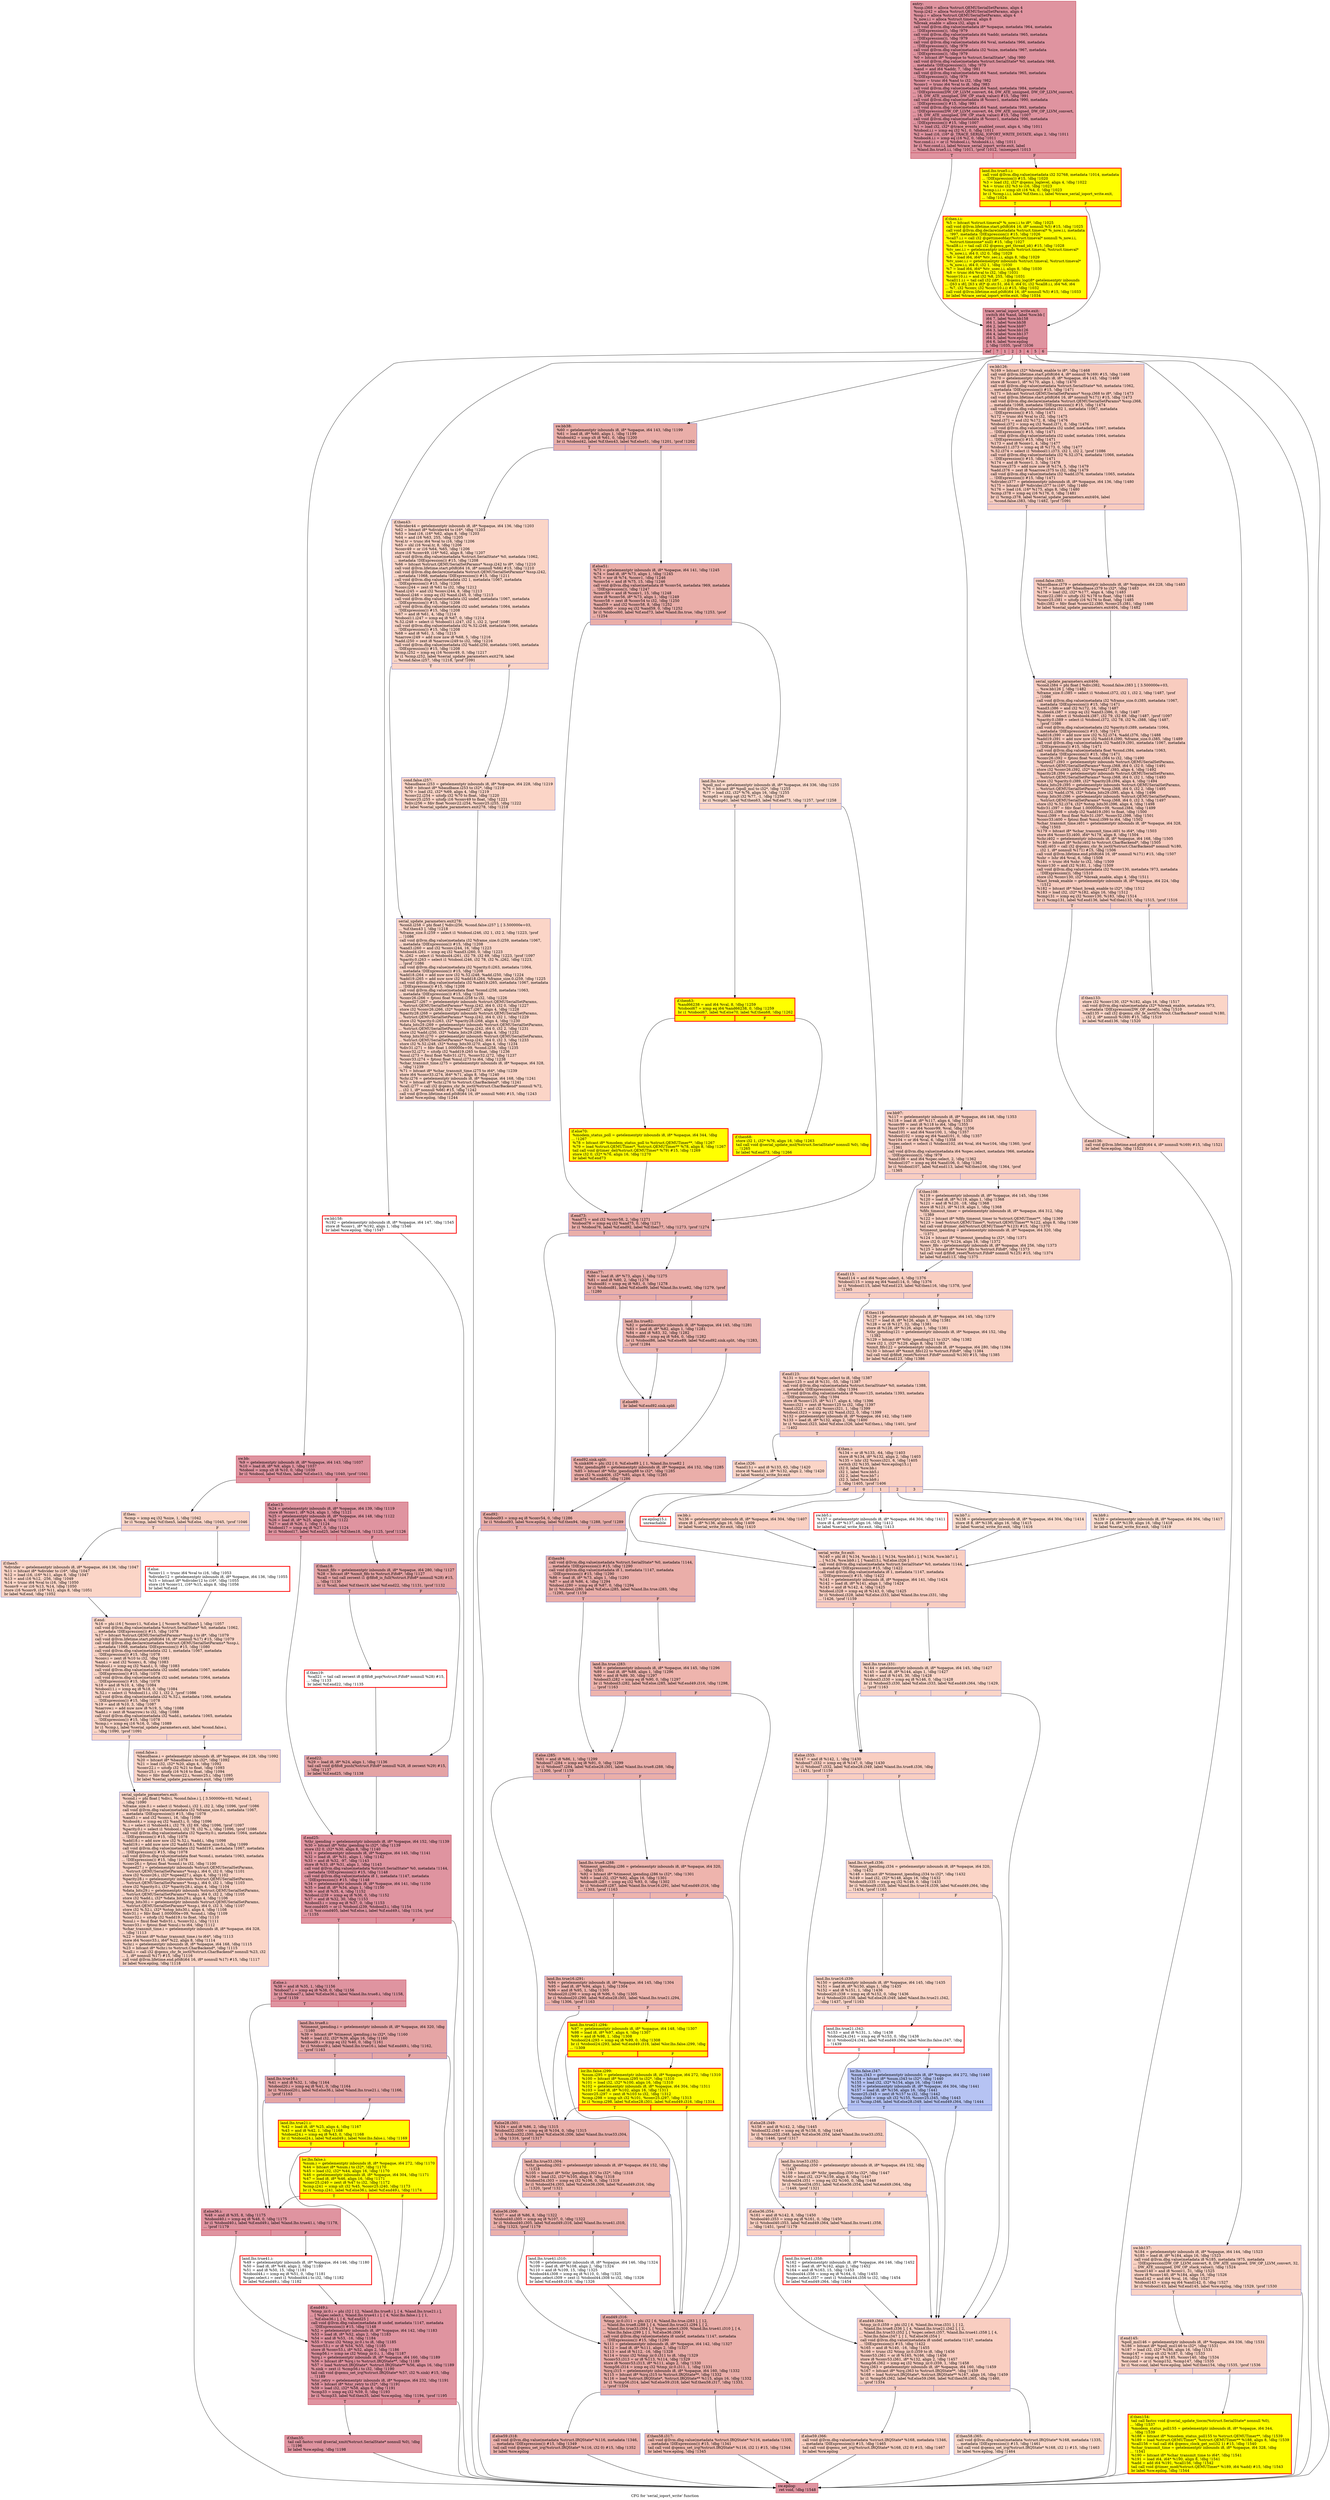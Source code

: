digraph "CFG for 'serial_ioport_write' function" {
	label="CFG for 'serial_ioport_write' function";

	Node0x5588d40dab30 [shape=record,color="#b70d28ff", style=filled, fillcolor="#b70d2870",label="{entry:\l  %ssp.i368 = alloca %struct.QEMUSerialSetParams, align 4\l  %ssp.i242 = alloca %struct.QEMUSerialSetParams, align 4\l  %ssp.i = alloca %struct.QEMUSerialSetParams, align 4\l  %_now.i.i = alloca %struct.timeval, align 8\l  %break_enable = alloca i32, align 4\l  call void @llvm.dbg.value(metadata i8* %opaque, metadata !964, metadata\l... !DIExpression()), !dbg !979\l  call void @llvm.dbg.value(metadata i64 %addr, metadata !965, metadata\l... !DIExpression()), !dbg !979\l  call void @llvm.dbg.value(metadata i64 %val, metadata !966, metadata\l... !DIExpression()), !dbg !979\l  call void @llvm.dbg.value(metadata i32 %size, metadata !967, metadata\l... !DIExpression()), !dbg !979\l  %0 = bitcast i8* %opaque to %struct.SerialState*, !dbg !980\l  call void @llvm.dbg.value(metadata %struct.SerialState* %0, metadata !968,\l... metadata !DIExpression()), !dbg !979\l  %and = and i64 %addr, 7, !dbg !981\l  call void @llvm.dbg.value(metadata i64 %and, metadata !965, metadata\l... !DIExpression()), !dbg !979\l  %conv = trunc i64 %and to i32, !dbg !982\l  %conv1 = trunc i64 %val to i8, !dbg !983\l  call void @llvm.dbg.value(metadata i64 %and, metadata !984, metadata\l... !DIExpression(DW_OP_LLVM_convert, 64, DW_ATE_unsigned, DW_OP_LLVM_convert,\l... 16, DW_ATE_unsigned, DW_OP_stack_value)) #15, !dbg !991\l  call void @llvm.dbg.value(metadata i8 %conv1, metadata !990, metadata\l... !DIExpression()) #15, !dbg !991\l  call void @llvm.dbg.value(metadata i64 %and, metadata !993, metadata\l... !DIExpression(DW_OP_LLVM_convert, 64, DW_ATE_unsigned, DW_OP_LLVM_convert,\l... 16, DW_ATE_unsigned, DW_OP_stack_value)) #15, !dbg !1007\l  call void @llvm.dbg.value(metadata i8 %conv1, metadata !996, metadata\l... !DIExpression()) #15, !dbg !1007\l  %1 = load i32, i32* @trace_events_enabled_count, align 4, !dbg !1011\l  %tobool.i.i = icmp eq i32 %1, 0, !dbg !1011\l  %2 = load i16, i16* @_TRACE_SERIAL_IOPORT_WRITE_DSTATE, align 2, !dbg !1011\l  %tobool4.i.i = icmp eq i16 %2, 0, !dbg !1011\l  %or.cond.i.i = or i1 %tobool.i.i, %tobool4.i.i, !dbg !1011\l  br i1 %or.cond.i.i, label %trace_serial_ioport_write.exit, label\l... %land.lhs.true5.i.i, !dbg !1011, !prof !1012, !misexpect !1013\l|{<s0>T|<s1>F}}"];
	Node0x5588d40dab30:s0 -> Node0x5588d411d8c0;
	Node0x5588d40dab30:s1 -> Node0x5588d4101410;
	Node0x5588d4101410 [shape=record,penwidth=3.0, style="filled", color="red", fillcolor="yellow",label="{land.lhs.true5.i.i:                               \l  call void @llvm.dbg.value(metadata i32 32768, metadata !1014, metadata\l... !DIExpression()) #15, !dbg !1020\l  %3 = load i32, i32* @qemu_loglevel, align 4, !dbg !1022\l  %4 = trunc i32 %3 to i16, !dbg !1023\l  %cmp.i.i.i = icmp slt i16 %4, 0, !dbg !1023\l  br i1 %cmp.i.i.i, label %if.then.i.i, label %trace_serial_ioport_write.exit,\l... !dbg !1024\l|{<s0>T|<s1>F}}"];
	Node0x5588d4101410:s0 -> Node0x5588d40e4ec0;
	Node0x5588d4101410:s1 -> Node0x5588d411d8c0;
	Node0x5588d40e4ec0 [shape=record,penwidth=3.0, style="filled", color="red", fillcolor="yellow",label="{if.then.i.i:                                      \l  %5 = bitcast %struct.timeval* %_now.i.i to i8*, !dbg !1025\l  call void @llvm.lifetime.start.p0i8(i64 16, i8* nonnull %5) #15, !dbg !1025\l  call void @llvm.dbg.declare(metadata %struct.timeval* %_now.i.i, metadata\l... !997, metadata !DIExpression()) #15, !dbg !1026\l  %call7.i.i = call i32 @gettimeofday(%struct.timeval* nonnull %_now.i.i,\l... %struct.timezone* null) #15, !dbg !1027\l  %call8.i.i = tail call i32 @qemu_get_thread_id() #15, !dbg !1028\l  %tv_sec.i.i = getelementptr inbounds %struct.timeval, %struct.timeval*\l... %_now.i.i, i64 0, i32 0, !dbg !1029\l  %6 = load i64, i64* %tv_sec.i.i, align 8, !dbg !1029\l  %tv_usec.i.i = getelementptr inbounds %struct.timeval, %struct.timeval*\l... %_now.i.i, i64 0, i32 1, !dbg !1030\l  %7 = load i64, i64* %tv_usec.i.i, align 8, !dbg !1030\l  %8 = trunc i64 %val to i32, !dbg !1031\l  %conv10.i.i = and i32 %8, 255, !dbg !1031\l  %call11.i.i = tail call i32 (i8*, ...) @qemu_log(i8* getelementptr inbounds\l... ([63 x i8], [63 x i8]* @.str.51, i64 0, i64 0), i32 %call8.i.i, i64 %6, i64\l... %7, i32 %conv, i32 %conv10.i.i) #15, !dbg !1032\l  call void @llvm.lifetime.end.p0i8(i64 16, i8* nonnull %5) #15, !dbg !1033\l  br label %trace_serial_ioport_write.exit, !dbg !1034\l}"];
	Node0x5588d40e4ec0 -> Node0x5588d411d8c0;
	Node0x5588d411d8c0 [shape=record,color="#b70d28ff", style=filled, fillcolor="#b70d2870",label="{trace_serial_ioport_write.exit:                   \l  switch i64 %and, label %sw.bb [\l    i64 7, label %sw.bb158\l    i64 1, label %sw.bb38\l    i64 2, label %sw.bb97\l    i64 3, label %sw.bb126\l    i64 4, label %sw.bb137\l    i64 5, label %sw.epilog\l    i64 6, label %sw.epilog\l  ], !dbg !1035, !prof !1036\l|{<s0>def|<s1>7|<s2>1|<s3>2|<s4>3|<s5>4|<s6>5|<s7>6}}"];
	Node0x5588d411d8c0:s0 -> Node0x5588d40e5bf0;
	Node0x5588d411d8c0:s1 -> Node0x5588d40ff810;
	Node0x5588d411d8c0:s2 -> Node0x5588d40eeef0;
	Node0x5588d411d8c0:s3 -> Node0x5588d40f5cf0;
	Node0x5588d411d8c0:s4 -> Node0x5588d40f96c0;
	Node0x5588d411d8c0:s5 -> Node0x5588d40fb680;
	Node0x5588d411d8c0:s6 -> Node0x5588d3eef400;
	Node0x5588d411d8c0:s7 -> Node0x5588d3eef400;
	Node0x5588d40e5bf0 [shape=record,color="#b70d28ff", style=filled, fillcolor="#b70d2870",label="{sw.bb:                                            \l  %9 = getelementptr inbounds i8, i8* %opaque, i64 143, !dbg !1037\l  %10 = load i8, i8* %9, align 1, !dbg !1037\l  %tobool = icmp slt i8 %10, 0, !dbg !1039\l  br i1 %tobool, label %if.then, label %if.else13, !dbg !1040, !prof !1041\l|{<s0>T|<s1>F}}"];
	Node0x5588d40e5bf0:s0 -> Node0x5588d40e5ce0;
	Node0x5588d40e5bf0:s1 -> Node0x5588d40e5da0;
	Node0x5588d40e5ce0 [shape=record,color="#3d50c3ff", style=filled, fillcolor="#f5a08170",label="{if.then:                                          \l  %cmp = icmp eq i32 %size, 1, !dbg !1042\l  br i1 %cmp, label %if.then5, label %if.else, !dbg !1045, !prof !1046\l|{<s0>T|<s1>F}}"];
	Node0x5588d40e5ce0:s0 -> Node0x5588d40e6260;
	Node0x5588d40e5ce0:s1 -> Node0x5588d40e6340;
	Node0x5588d40e6260 [shape=record,color="#3d50c3ff", style=filled, fillcolor="#f5a08170",label="{if.then5:                                         \l  %divider = getelementptr inbounds i8, i8* %opaque, i64 136, !dbg !1047\l  %11 = bitcast i8* %divider to i16*, !dbg !1047\l  %12 = load i16, i16* %11, align 8, !dbg !1047\l  %13 = and i16 %12, -256, !dbg !1049\l  %14 = trunc i64 %val to i16, !dbg !1050\l  %conv9 = or i16 %13, %14, !dbg !1050\l  store i16 %conv9, i16* %11, align 8, !dbg !1051\l  br label %if.end, !dbg !1052\l}"];
	Node0x5588d40e6260 -> Node0x5588d40e62d0;
	Node0x5588d40e6340 [shape=record,penwidth=3.0, color="red",label="{if.else:                                          \l  %conv11 = trunc i64 %val to i16, !dbg !1053\l  %divider12 = getelementptr inbounds i8, i8* %opaque, i64 136, !dbg !1055\l  %15 = bitcast i8* %divider12 to i16*, !dbg !1055\l  store i16 %conv11, i16* %15, align 8, !dbg !1056\l  br label %if.end\l}"];
	Node0x5588d40e6340 -> Node0x5588d40e62d0;
	Node0x5588d40e62d0 [shape=record,color="#3d50c3ff", style=filled, fillcolor="#f5a08170",label="{if.end:                                           \l  %16 = phi i16 [ %conv11, %if.else ], [ %conv9, %if.then5 ], !dbg !1057\l  call void @llvm.dbg.value(metadata %struct.SerialState* %0, metadata !1062,\l... metadata !DIExpression()) #15, !dbg !1078\l  %17 = bitcast %struct.QEMUSerialSetParams* %ssp.i to i8*, !dbg !1079\l  call void @llvm.lifetime.start.p0i8(i64 16, i8* nonnull %17) #15, !dbg !1079\l  call void @llvm.dbg.declare(metadata %struct.QEMUSerialSetParams* %ssp.i,\l... metadata !1068, metadata !DIExpression()) #15, !dbg !1080\l  call void @llvm.dbg.value(metadata i32 1, metadata !1067, metadata\l... !DIExpression()) #15, !dbg !1078\l  %conv.i = zext i8 %10 to i32, !dbg !1081\l  %and.i = and i32 %conv.i, 8, !dbg !1083\l  %tobool.i = icmp eq i32 %and.i, 0, !dbg !1083\l  call void @llvm.dbg.value(metadata i32 undef, metadata !1067, metadata\l... !DIExpression()) #15, !dbg !1078\l  call void @llvm.dbg.value(metadata i32 undef, metadata !1064, metadata\l... !DIExpression()) #15, !dbg !1078\l  %18 = and i8 %10, 4, !dbg !1084\l  %tobool11.i = icmp eq i8 %18, 0, !dbg !1084\l  %.52.i = select i1 %tobool11.i, i32 1, i32 2, !prof !1086\l  call void @llvm.dbg.value(metadata i32 %.52.i, metadata !1066, metadata\l... !DIExpression()) #15, !dbg !1078\l  %19 = and i8 %10, 3, !dbg !1087\l  %narrow.i = add nuw nsw i8 %19, 5, !dbg !1088\l  %add.i = zext i8 %narrow.i to i32, !dbg !1088\l  call void @llvm.dbg.value(metadata i32 %add.i, metadata !1065, metadata\l... !DIExpression()) #15, !dbg !1078\l  %cmp.i = icmp eq i16 %16, 0, !dbg !1089\l  br i1 %cmp.i, label %serial_update_parameters.exit, label %cond.false.i,\l... !dbg !1090, !prof !1091\l|{<s0>T|<s1>F}}"];
	Node0x5588d40e62d0:s0 -> Node0x5588d42a7590;
	Node0x5588d40e62d0:s1 -> Node0x5588d4106890;
	Node0x5588d4106890 [shape=record,color="#3d50c3ff", style=filled, fillcolor="#f5a08170",label="{cond.false.i:                                     \l  %baudbase.i = getelementptr inbounds i8, i8* %opaque, i64 228, !dbg !1092\l  %20 = bitcast i8* %baudbase.i to i32*, !dbg !1092\l  %21 = load i32, i32* %20, align 4, !dbg !1092\l  %conv22.i = uitofp i32 %21 to float, !dbg !1093\l  %conv25.i = uitofp i16 %16 to float, !dbg !1094\l  %div.i = fdiv float %conv22.i, %conv25.i, !dbg !1095\l  br label %serial_update_parameters.exit, !dbg !1090\l}"];
	Node0x5588d4106890 -> Node0x5588d42a7590;
	Node0x5588d42a7590 [shape=record,color="#3d50c3ff", style=filled, fillcolor="#f5a08170",label="{serial_update_parameters.exit:                    \l  %cond.i = phi float [ %div.i, %cond.false.i ], [ 3.500000e+03, %if.end ],\l... !dbg !1090\l  %frame_size.0.i = select i1 %tobool.i, i32 1, i32 2, !dbg !1096, !prof !1086\l  call void @llvm.dbg.value(metadata i32 %frame_size.0.i, metadata !1067,\l... metadata !DIExpression()) #15, !dbg !1078\l  %and3.i = and i32 %conv.i, 16, !dbg !1096\l  %tobool4.i = icmp eq i32 %and3.i, 0, !dbg !1096\l  %..i = select i1 %tobool4.i, i32 79, i32 69, !dbg !1096, !prof !1097\l  %parity.0.i = select i1 %tobool.i, i32 78, i32 %..i, !dbg !1096, !prof !1086\l  call void @llvm.dbg.value(metadata i32 %parity.0.i, metadata !1064, metadata\l... !DIExpression()) #15, !dbg !1078\l  %add18.i = add nuw nsw i32 %.52.i, %add.i, !dbg !1098\l  %add19.i = add nuw nsw i32 %add18.i, %frame_size.0.i, !dbg !1099\l  call void @llvm.dbg.value(metadata i32 %add19.i, metadata !1067, metadata\l... !DIExpression()) #15, !dbg !1078\l  call void @llvm.dbg.value(metadata float %cond.i, metadata !1063, metadata\l... !DIExpression()) #15, !dbg !1078\l  %conv26.i = fptosi float %cond.i to i32, !dbg !1100\l  %speed27.i = getelementptr inbounds %struct.QEMUSerialSetParams,\l... %struct.QEMUSerialSetParams* %ssp.i, i64 0, i32 0, !dbg !1101\l  store i32 %conv26.i, i32* %speed27.i, align 4, !dbg !1102\l  %parity28.i = getelementptr inbounds %struct.QEMUSerialSetParams,\l... %struct.QEMUSerialSetParams* %ssp.i, i64 0, i32 1, !dbg !1103\l  store i32 %parity.0.i, i32* %parity28.i, align 4, !dbg !1104\l  %data_bits29.i = getelementptr inbounds %struct.QEMUSerialSetParams,\l... %struct.QEMUSerialSetParams* %ssp.i, i64 0, i32 2, !dbg !1105\l  store i32 %add.i, i32* %data_bits29.i, align 4, !dbg !1106\l  %stop_bits30.i = getelementptr inbounds %struct.QEMUSerialSetParams,\l... %struct.QEMUSerialSetParams* %ssp.i, i64 0, i32 3, !dbg !1107\l  store i32 %.52.i, i32* %stop_bits30.i, align 4, !dbg !1108\l  %div31.i = fdiv float 1.000000e+09, %cond.i, !dbg !1109\l  %conv32.i = sitofp i32 %add19.i to float, !dbg !1110\l  %mul.i = fmul float %div31.i, %conv32.i, !dbg !1111\l  %conv33.i = fptoui float %mul.i to i64, !dbg !1112\l  %char_transmit_time.i = getelementptr inbounds i8, i8* %opaque, i64 328,\l... !dbg !1113\l  %22 = bitcast i8* %char_transmit_time.i to i64*, !dbg !1113\l  store i64 %conv33.i, i64* %22, align 8, !dbg !1114\l  %chr.i = getelementptr inbounds i8, i8* %opaque, i64 168, !dbg !1115\l  %23 = bitcast i8* %chr.i to %struct.CharBackend*, !dbg !1115\l  %call.i = call i32 @qemu_chr_fe_ioctl(%struct.CharBackend* nonnull %23, i32\l... 1, i8* nonnull %17) #15, !dbg !1116\l  call void @llvm.lifetime.end.p0i8(i64 16, i8* nonnull %17) #15, !dbg !1117\l  br label %sw.epilog, !dbg !1118\l}"];
	Node0x5588d42a7590 -> Node0x5588d3eef400;
	Node0x5588d40e5da0 [shape=record,color="#b70d28ff", style=filled, fillcolor="#b70d2870",label="{if.else13:                                        \l  %24 = getelementptr inbounds i8, i8* %opaque, i64 139, !dbg !1119\l  store i8 %conv1, i8* %24, align 1, !dbg !1121\l  %25 = getelementptr inbounds i8, i8* %opaque, i64 148, !dbg !1122\l  %26 = load i8, i8* %25, align 4, !dbg !1122\l  %27 = and i8 %26, 1, !dbg !1124\l  %tobool17 = icmp eq i8 %27, 0, !dbg !1124\l  br i1 %tobool17, label %if.end25, label %if.then18, !dbg !1125, !prof !1126\l|{<s0>T|<s1>F}}"];
	Node0x5588d40e5da0:s0 -> Node0x5588d4094620;
	Node0x5588d40e5da0:s1 -> Node0x5588d40945b0;
	Node0x5588d40945b0 [shape=record,color="#3d50c3ff", style=filled, fillcolor="#c32e3170",label="{if.then18:                                        \l  %xmit_fifo = getelementptr inbounds i8, i8* %opaque, i64 280, !dbg !1127\l  %28 = bitcast i8* %xmit_fifo to %struct.Fifo8*, !dbg !1127\l  %call = tail call zeroext i1 @fifo8_is_full(%struct.Fifo8* nonnull %28) #15,\l... !dbg !1130\l  br i1 %call, label %if.then19, label %if.end22, !dbg !1131, !prof !1132\l|{<s0>T|<s1>F}}"];
	Node0x5588d40945b0:s0 -> Node0x5588d4094d00;
	Node0x5588d40945b0:s1 -> Node0x5588d4094d50;
	Node0x5588d4094d00 [shape=record,penwidth=3.0, color="red",label="{if.then19:                                        \l  %call21 = tail call zeroext i8 @fifo8_pop(%struct.Fifo8* nonnull %28) #15,\l... !dbg !1133\l  br label %if.end22, !dbg !1135\l}"];
	Node0x5588d4094d00 -> Node0x5588d4094d50;
	Node0x5588d4094d50 [shape=record,color="#3d50c3ff", style=filled, fillcolor="#c32e3170",label="{if.end22:                                         \l  %29 = load i8, i8* %24, align 1, !dbg !1136\l  tail call void @fifo8_push(%struct.Fifo8* nonnull %28, i8 zeroext %29) #15,\l... !dbg !1137\l  br label %if.end25, !dbg !1138\l}"];
	Node0x5588d4094d50 -> Node0x5588d4094620;
	Node0x5588d4094620 [shape=record,color="#b70d28ff", style=filled, fillcolor="#b70d2870",label="{if.end25:                                         \l  %thr_ipending = getelementptr inbounds i8, i8* %opaque, i64 152, !dbg !1139\l  %30 = bitcast i8* %thr_ipending to i32*, !dbg !1139\l  store i32 0, i32* %30, align 8, !dbg !1140\l  %31 = getelementptr inbounds i8, i8* %opaque, i64 145, !dbg !1141\l  %32 = load i8, i8* %31, align 1, !dbg !1142\l  %33 = and i8 %32, -97, !dbg !1143\l  store i8 %33, i8* %31, align 1, !dbg !1143\l  call void @llvm.dbg.value(metadata %struct.SerialState* %0, metadata !1144,\l... metadata !DIExpression()) #15, !dbg !1148\l  call void @llvm.dbg.value(metadata i8 1, metadata !1147, metadata\l... !DIExpression()) #15, !dbg !1148\l  %34 = getelementptr inbounds i8, i8* %opaque, i64 141, !dbg !1150\l  %35 = load i8, i8* %34, align 1, !dbg !1150\l  %36 = and i8 %35, 4, !dbg !1152\l  %tobool.i239 = icmp eq i8 %36, 0, !dbg !1152\l  %37 = and i8 %32, 30, !dbg !1153\l  %tobool3.i = icmp eq i8 %37, 0, !dbg !1153\l  %or.cond405 = or i1 %tobool.i239, %tobool3.i, !dbg !1154\l  br i1 %or.cond405, label %if.else.i, label %if.end49.i, !dbg !1154, !prof\l... !1155\l|{<s0>T|<s1>F}}"];
	Node0x5588d4094620:s0 -> Node0x5588d42a7d80;
	Node0x5588d4094620:s1 -> Node0x5588d42667e0;
	Node0x5588d42a7d80 [shape=record,color="#b70d28ff", style=filled, fillcolor="#b70d2870",label="{if.else.i:                                        \l  %38 = and i8 %35, 1, !dbg !1156\l  %tobool7.i = icmp eq i8 %38, 0, !dbg !1156\l  br i1 %tobool7.i, label %if.else36.i, label %land.lhs.true8.i, !dbg !1158,\l... !prof !1159\l|{<s0>T|<s1>F}}"];
	Node0x5588d42a7d80:s0 -> Node0x5588d4276710;
	Node0x5588d42a7d80:s1 -> Node0x5588d4298020;
	Node0x5588d4298020 [shape=record,color="#3d50c3ff", style=filled, fillcolor="#c5333470",label="{land.lhs.true8.i:                                 \l  %timeout_ipending.i = getelementptr inbounds i8, i8* %opaque, i64 320, !dbg\l... !1160\l  %39 = bitcast i8* %timeout_ipending.i to i32*, !dbg !1160\l  %40 = load i32, i32* %39, align 16, !dbg !1160\l  %tobool9.i = icmp eq i32 %40, 0, !dbg !1161\l  br i1 %tobool9.i, label %land.lhs.true16.i, label %if.end49.i, !dbg !1162,\l... !prof !1163\l|{<s0>T|<s1>F}}"];
	Node0x5588d4298020:s0 -> Node0x5588d42a0630;
	Node0x5588d4298020:s1 -> Node0x5588d42667e0;
	Node0x5588d42a0630 [shape=record,color="#3d50c3ff", style=filled, fillcolor="#c5333470",label="{land.lhs.true16.i:                                \l  %41 = and i8 %32, 1, !dbg !1164\l  %tobool20.i = icmp eq i8 %41, 0, !dbg !1164\l  br i1 %tobool20.i, label %if.else36.i, label %land.lhs.true21.i, !dbg !1166,\l... !prof !1163\l|{<s0>T|<s1>F}}"];
	Node0x5588d42a0630:s0 -> Node0x5588d4276710;
	Node0x5588d42a0630:s1 -> Node0x5588d42a09e0;
	Node0x5588d42a09e0 [shape=record,penwidth=3.0, style="filled", color="red", fillcolor="yellow",label="{land.lhs.true21.i:                                \l  %42 = load i8, i8* %25, align 4, !dbg !1167\l  %43 = and i8 %42, 1, !dbg !1168\l  %tobool24.i = icmp eq i8 %43, 0, !dbg !1168\l  br i1 %tobool24.i, label %if.end49.i, label %lor.lhs.false.i, !dbg !1169\l|{<s0>T|<s1>F}}"];
	Node0x5588d42a09e0:s0 -> Node0x5588d42667e0;
	Node0x5588d42a09e0:s1 -> Node0x5588d42a0de0;
	Node0x5588d42a0de0 [shape=record,penwidth=3.0, style="filled", color="red", fillcolor="yellow",label="{lor.lhs.false.i:                                  \l  %num.i = getelementptr inbounds i8, i8* %opaque, i64 272, !dbg !1170\l  %44 = bitcast i8* %num.i to i32*, !dbg !1170\l  %45 = load i32, i32* %44, align 16, !dbg !1170\l  %46 = getelementptr inbounds i8, i8* %opaque, i64 304, !dbg !1171\l  %47 = load i8, i8* %46, align 16, !dbg !1171\l  %conv25.i240 = zext i8 %47 to i32, !dbg !1172\l  %cmp.i241 = icmp ult i32 %45, %conv25.i240, !dbg !1173\l  br i1 %cmp.i241, label %if.else36.i, label %if.end49.i, !dbg !1174\l|{<s0>T|<s1>F}}"];
	Node0x5588d42a0de0:s0 -> Node0x5588d4276710;
	Node0x5588d42a0de0:s1 -> Node0x5588d42667e0;
	Node0x5588d4276710 [shape=record,color="#b70d28ff", style=filled, fillcolor="#b70d2870",label="{if.else36.i:                                      \l  %48 = and i8 %35, 8, !dbg !1175\l  %tobool40.i = icmp eq i8 %48, 0, !dbg !1175\l  br i1 %tobool40.i, label %if.end49.i, label %land.lhs.true41.i, !dbg !1178,\l... !prof !1179\l|{<s0>T|<s1>F}}"];
	Node0x5588d4276710:s0 -> Node0x5588d42667e0;
	Node0x5588d4276710:s1 -> Node0x5588d4276990;
	Node0x5588d4276990 [shape=record,penwidth=3.0, color="red",label="{land.lhs.true41.i:                                \l  %49 = getelementptr inbounds i8, i8* %opaque, i64 146, !dbg !1180\l  %50 = load i8, i8* %49, align 2, !dbg !1180\l  %51 = and i8 %50, 15, !dbg !1181\l  %tobool44.i = icmp eq i8 %51, 0, !dbg !1181\l  %spec.select.i = zext i1 %tobool44.i to i32, !dbg !1182\l  br label %if.end49.i, !dbg !1182\l}"];
	Node0x5588d4276990 -> Node0x5588d42667e0;
	Node0x5588d42667e0 [shape=record,color="#b70d28ff", style=filled, fillcolor="#b70d2870",label="{if.end49.i:                                       \l  %tmp_iir.0.i = phi i32 [ 12, %land.lhs.true8.i ], [ 4, %land.lhs.true21.i ],\l... [ %spec.select.i, %land.lhs.true41.i ], [ 4, %lor.lhs.false.i ], [ 1,\l... %if.else36.i ], [ 6, %if.end25 ]\l  call void @llvm.dbg.value(metadata i8 undef, metadata !1147, metadata\l... !DIExpression()) #15, !dbg !1148\l  %52 = getelementptr inbounds i8, i8* %opaque, i64 142, !dbg !1183\l  %53 = load i8, i8* %52, align 2, !dbg !1183\l  %54 = and i8 %53, -16, !dbg !1184\l  %55 = trunc i32 %tmp_iir.0.i to i8, !dbg !1185\l  %conv53.i = or i8 %54, %55, !dbg !1185\l  store i8 %conv53.i, i8* %52, align 2, !dbg !1186\l  %cmp56.i = icmp ne i32 %tmp_iir.0.i, 1, !dbg !1187\l  %irq.i = getelementptr inbounds i8, i8* %opaque, i64 160, !dbg !1189\l  %56 = bitcast i8* %irq.i to %struct.IRQState**, !dbg !1189\l  %57 = load %struct.IRQState*, %struct.IRQState** %56, align 16, !dbg !1189\l  %.sink = zext i1 %cmp56.i to i32, !dbg !1190\l  tail call void @qemu_set_irq(%struct.IRQState* %57, i32 %.sink) #15, !dbg\l... !1189\l  %tsr_retry = getelementptr inbounds i8, i8* %opaque, i64 232, !dbg !1191\l  %58 = bitcast i8* %tsr_retry to i32*, !dbg !1191\l  %59 = load i32, i32* %58, align 8, !dbg !1191\l  %cmp33 = icmp eq i32 %59, 0, !dbg !1193\l  br i1 %cmp33, label %if.then35, label %sw.epilog, !dbg !1194, !prof !1195\l|{<s0>T|<s1>F}}"];
	Node0x5588d42667e0:s0 -> Node0x5588d4096de0;
	Node0x5588d42667e0:s1 -> Node0x5588d3eef400;
	Node0x5588d4096de0 [shape=record,color="#b70d28ff", style=filled, fillcolor="#b70d2870",label="{if.then35:                                        \l  tail call fastcc void @serial_xmit(%struct.SerialState* nonnull %0), !dbg\l... !1196\l  br label %sw.epilog, !dbg !1198\l}"];
	Node0x5588d4096de0 -> Node0x5588d3eef400;
	Node0x5588d40eeef0 [shape=record,color="#3d50c3ff", style=filled, fillcolor="#d0473d70",label="{sw.bb38:                                          \l  %60 = getelementptr inbounds i8, i8* %opaque, i64 143, !dbg !1199\l  %61 = load i8, i8* %60, align 1, !dbg !1199\l  %tobool42 = icmp slt i8 %61, 0, !dbg !1200\l  br i1 %tobool42, label %if.then43, label %if.else51, !dbg !1201, !prof !1202\l|{<s0>T|<s1>F}}"];
	Node0x5588d40eeef0:s0 -> Node0x5588d40eefe0;
	Node0x5588d40eeef0:s1 -> Node0x5588d40ef080;
	Node0x5588d40eefe0 [shape=record,color="#3d50c3ff", style=filled, fillcolor="#f5a08170",label="{if.then43:                                        \l  %divider44 = getelementptr inbounds i8, i8* %opaque, i64 136, !dbg !1203\l  %62 = bitcast i8* %divider44 to i16*, !dbg !1203\l  %63 = load i16, i16* %62, align 8, !dbg !1203\l  %64 = and i16 %63, 255, !dbg !1205\l  %val.tr = trunc i64 %val to i16, !dbg !1206\l  %65 = shl i16 %val.tr, 8, !dbg !1206\l  %conv49 = or i16 %64, %65, !dbg !1206\l  store i16 %conv49, i16* %62, align 8, !dbg !1207\l  call void @llvm.dbg.value(metadata %struct.SerialState* %0, metadata !1062,\l... metadata !DIExpression()) #15, !dbg !1208\l  %66 = bitcast %struct.QEMUSerialSetParams* %ssp.i242 to i8*, !dbg !1210\l  call void @llvm.lifetime.start.p0i8(i64 16, i8* nonnull %66) #15, !dbg !1210\l  call void @llvm.dbg.declare(metadata %struct.QEMUSerialSetParams* %ssp.i242,\l... metadata !1068, metadata !DIExpression()) #15, !dbg !1211\l  call void @llvm.dbg.value(metadata i32 1, metadata !1067, metadata\l... !DIExpression()) #15, !dbg !1208\l  %conv.i244 = zext i8 %61 to i32, !dbg !1212\l  %and.i245 = and i32 %conv.i244, 8, !dbg !1213\l  %tobool.i246 = icmp eq i32 %and.i245, 0, !dbg !1213\l  call void @llvm.dbg.value(metadata i32 undef, metadata !1067, metadata\l... !DIExpression()) #15, !dbg !1208\l  call void @llvm.dbg.value(metadata i32 undef, metadata !1064, metadata\l... !DIExpression()) #15, !dbg !1208\l  %67 = and i8 %61, 4, !dbg !1214\l  %tobool11.i247 = icmp eq i8 %67, 0, !dbg !1214\l  %.52.i248 = select i1 %tobool11.i247, i32 1, i32 2, !prof !1086\l  call void @llvm.dbg.value(metadata i32 %.52.i248, metadata !1066, metadata\l... !DIExpression()) #15, !dbg !1208\l  %68 = and i8 %61, 3, !dbg !1215\l  %narrow.i249 = add nuw nsw i8 %68, 5, !dbg !1216\l  %add.i250 = zext i8 %narrow.i249 to i32, !dbg !1216\l  call void @llvm.dbg.value(metadata i32 %add.i250, metadata !1065, metadata\l... !DIExpression()) #15, !dbg !1208\l  %cmp.i252 = icmp eq i16 %conv49, 0, !dbg !1217\l  br i1 %cmp.i252, label %serial_update_parameters.exit278, label\l... %cond.false.i257, !dbg !1218, !prof !1091\l|{<s0>T|<s1>F}}"];
	Node0x5588d40eefe0:s0 -> Node0x5588d40ec350;
	Node0x5588d40eefe0:s1 -> Node0x5588d42c1640;
	Node0x5588d42c1640 [shape=record,color="#3d50c3ff", style=filled, fillcolor="#f5a08170",label="{cond.false.i257:                                  \l  %baudbase.i253 = getelementptr inbounds i8, i8* %opaque, i64 228, !dbg !1219\l  %69 = bitcast i8* %baudbase.i253 to i32*, !dbg !1219\l  %70 = load i32, i32* %69, align 4, !dbg !1219\l  %conv22.i254 = uitofp i32 %70 to float, !dbg !1220\l  %conv25.i255 = uitofp i16 %conv49 to float, !dbg !1221\l  %div.i256 = fdiv float %conv22.i254, %conv25.i255, !dbg !1222\l  br label %serial_update_parameters.exit278, !dbg !1218\l}"];
	Node0x5588d42c1640 -> Node0x5588d40ec350;
	Node0x5588d40ec350 [shape=record,color="#3d50c3ff", style=filled, fillcolor="#f5a08170",label="{serial_update_parameters.exit278:                 \l  %cond.i258 = phi float [ %div.i256, %cond.false.i257 ], [ 3.500000e+03,\l... %if.then43 ], !dbg !1218\l  %frame_size.0.i259 = select i1 %tobool.i246, i32 1, i32 2, !dbg !1223, !prof\l... !1086\l  call void @llvm.dbg.value(metadata i32 %frame_size.0.i259, metadata !1067,\l... metadata !DIExpression()) #15, !dbg !1208\l  %and3.i260 = and i32 %conv.i244, 16, !dbg !1223\l  %tobool4.i261 = icmp eq i32 %and3.i260, 0, !dbg !1223\l  %..i262 = select i1 %tobool4.i261, i32 79, i32 69, !dbg !1223, !prof !1097\l  %parity.0.i263 = select i1 %tobool.i246, i32 78, i32 %..i262, !dbg !1223,\l... !prof !1086\l  call void @llvm.dbg.value(metadata i32 %parity.0.i263, metadata !1064,\l... metadata !DIExpression()) #15, !dbg !1208\l  %add18.i264 = add nuw nsw i32 %.52.i248, %add.i250, !dbg !1224\l  %add19.i265 = add nuw nsw i32 %add18.i264, %frame_size.0.i259, !dbg !1225\l  call void @llvm.dbg.value(metadata i32 %add19.i265, metadata !1067, metadata\l... !DIExpression()) #15, !dbg !1208\l  call void @llvm.dbg.value(metadata float %cond.i258, metadata !1063,\l... metadata !DIExpression()) #15, !dbg !1208\l  %conv26.i266 = fptosi float %cond.i258 to i32, !dbg !1226\l  %speed27.i267 = getelementptr inbounds %struct.QEMUSerialSetParams,\l... %struct.QEMUSerialSetParams* %ssp.i242, i64 0, i32 0, !dbg !1227\l  store i32 %conv26.i266, i32* %speed27.i267, align 4, !dbg !1228\l  %parity28.i268 = getelementptr inbounds %struct.QEMUSerialSetParams,\l... %struct.QEMUSerialSetParams* %ssp.i242, i64 0, i32 1, !dbg !1229\l  store i32 %parity.0.i263, i32* %parity28.i268, align 4, !dbg !1230\l  %data_bits29.i269 = getelementptr inbounds %struct.QEMUSerialSetParams,\l... %struct.QEMUSerialSetParams* %ssp.i242, i64 0, i32 2, !dbg !1231\l  store i32 %add.i250, i32* %data_bits29.i269, align 4, !dbg !1232\l  %stop_bits30.i270 = getelementptr inbounds %struct.QEMUSerialSetParams,\l... %struct.QEMUSerialSetParams* %ssp.i242, i64 0, i32 3, !dbg !1233\l  store i32 %.52.i248, i32* %stop_bits30.i270, align 4, !dbg !1234\l  %div31.i271 = fdiv float 1.000000e+09, %cond.i258, !dbg !1235\l  %conv32.i272 = sitofp i32 %add19.i265 to float, !dbg !1236\l  %mul.i273 = fmul float %div31.i271, %conv32.i272, !dbg !1237\l  %conv33.i274 = fptoui float %mul.i273 to i64, !dbg !1238\l  %char_transmit_time.i275 = getelementptr inbounds i8, i8* %opaque, i64 328,\l... !dbg !1239\l  %71 = bitcast i8* %char_transmit_time.i275 to i64*, !dbg !1239\l  store i64 %conv33.i274, i64* %71, align 8, !dbg !1240\l  %chr.i276 = getelementptr inbounds i8, i8* %opaque, i64 168, !dbg !1241\l  %72 = bitcast i8* %chr.i276 to %struct.CharBackend*, !dbg !1241\l  %call.i277 = call i32 @qemu_chr_fe_ioctl(%struct.CharBackend* nonnull %72,\l... i32 1, i8* nonnull %66) #15, !dbg !1242\l  call void @llvm.lifetime.end.p0i8(i64 16, i8* nonnull %66) #15, !dbg !1243\l  br label %sw.epilog, !dbg !1244\l}"];
	Node0x5588d40ec350 -> Node0x5588d3eef400;
	Node0x5588d40ef080 [shape=record,color="#3d50c3ff", style=filled, fillcolor="#d0473d70",label="{if.else51:                                        \l  %73 = getelementptr inbounds i8, i8* %opaque, i64 141, !dbg !1245\l  %74 = load i8, i8* %73, align 1, !dbg !1245\l  %75 = xor i8 %74, %conv1, !dbg !1246\l  %conv54 = and i8 %75, 15, !dbg !1246\l  call void @llvm.dbg.value(metadata i8 %conv54, metadata !969, metadata\l... !DIExpression()), !dbg !1247\l  %conv56 = and i8 %conv1, 15, !dbg !1248\l  store i8 %conv56, i8* %73, align 1, !dbg !1249\l  %conv58 = zext i8 %conv54 to i32, !dbg !1250\l  %and59 = and i32 %conv58, 8, !dbg !1252\l  %tobool60 = icmp eq i32 %and59, 0, !dbg !1252\l  br i1 %tobool60, label %if.end73, label %land.lhs.true, !dbg !1253, !prof\l... !1254\l|{<s0>T|<s1>F}}"];
	Node0x5588d40ef080:s0 -> Node0x5588d40f1320;
	Node0x5588d40ef080:s1 -> Node0x5588d40f1390;
	Node0x5588d40f1390 [shape=record,color="#3d50c3ff", style=filled, fillcolor="#f7a88970",label="{land.lhs.true:                                    \l  %poll_msl = getelementptr inbounds i8, i8* %opaque, i64 336, !dbg !1255\l  %76 = bitcast i8* %poll_msl to i32*, !dbg !1255\l  %77 = load i32, i32* %76, align 16, !dbg !1255\l  %cmp61 = icmp sgt i32 %77, -1, !dbg !1256\l  br i1 %cmp61, label %if.then63, label %if.end73, !dbg !1257, !prof !1258\l|{<s0>T|<s1>F}}"];
	Node0x5588d40f1390:s0 -> Node0x5588d40f12b0;
	Node0x5588d40f1390:s1 -> Node0x5588d40f1320;
	Node0x5588d40f12b0 [shape=record,penwidth=3.0, style="filled", color="red", fillcolor="yellow",label="{if.then63:                                        \l  %and66238 = and i64 %val, 8, !dbg !1259\l  %tobool67 = icmp eq i64 %and66238, 0, !dbg !1259\l  br i1 %tobool67, label %if.else70, label %if.then68, !dbg !1262\l|{<s0>T|<s1>F}}"];
	Node0x5588d40f12b0:s0 -> Node0x5588d40f1e50;
	Node0x5588d40f12b0:s1 -> Node0x5588d40f1db0;
	Node0x5588d40f1db0 [shape=record,penwidth=3.0, style="filled", color="red", fillcolor="yellow",label="{if.then68:                                        \l  store i32 1, i32* %76, align 16, !dbg !1263\l  tail call void @serial_update_msl(%struct.SerialState* nonnull %0), !dbg\l... !1265\l  br label %if.end73, !dbg !1266\l}"];
	Node0x5588d40f1db0 -> Node0x5588d40f1320;
	Node0x5588d40f1e50 [shape=record,penwidth=3.0, style="filled", color="red", fillcolor="yellow",label="{if.else70:                                        \l  %modem_status_poll = getelementptr inbounds i8, i8* %opaque, i64 344, !dbg\l... !1267\l  %78 = bitcast i8* %modem_status_poll to %struct.QEMUTimer**, !dbg !1267\l  %79 = load %struct.QEMUTimer*, %struct.QEMUTimer** %78, align 8, !dbg !1267\l  tail call void @timer_del(%struct.QEMUTimer* %79) #15, !dbg !1269\l  store i32 0, i32* %76, align 16, !dbg !1270\l  br label %if.end73\l}"];
	Node0x5588d40f1e50 -> Node0x5588d40f1320;
	Node0x5588d40f1320 [shape=record,color="#3d50c3ff", style=filled, fillcolor="#d0473d70",label="{if.end73:                                         \l  %and75 = and i32 %conv58, 2, !dbg !1271\l  %tobool76 = icmp eq i32 %and75, 0, !dbg !1271\l  br i1 %tobool76, label %if.end92, label %if.then77, !dbg !1273, !prof !1274\l|{<s0>T|<s1>F}}"];
	Node0x5588d40f1320:s0 -> Node0x5588d40f38c0;
	Node0x5588d40f1320:s1 -> Node0x5588d40f3870;
	Node0x5588d40f3870 [shape=record,color="#3d50c3ff", style=filled, fillcolor="#d0473d70",label="{if.then77:                                        \l  %80 = load i8, i8* %73, align 1, !dbg !1275\l  %81 = and i8 %80, 2, !dbg !1278\l  %tobool81 = icmp eq i8 %81, 0, !dbg !1278\l  br i1 %tobool81, label %if.else89, label %land.lhs.true82, !dbg !1279, !prof\l... !1280\l|{<s0>T|<s1>F}}"];
	Node0x5588d40f3870:s0 -> Node0x5588d40f3e80;
	Node0x5588d40f3870:s1 -> Node0x5588d40f3ef0;
	Node0x5588d40f3ef0 [shape=record,color="#3d50c3ff", style=filled, fillcolor="#d6524470",label="{land.lhs.true82:                                  \l  %82 = getelementptr inbounds i8, i8* %opaque, i64 145, !dbg !1281\l  %83 = load i8, i8* %82, align 1, !dbg !1281\l  %84 = and i8 %83, 32, !dbg !1282\l  %tobool86 = icmp eq i8 %84, 0, !dbg !1282\l  br i1 %tobool86, label %if.else89, label %if.end92.sink.split, !dbg !1283,\l... !prof !1284\l|{<s0>T|<s1>F}}"];
	Node0x5588d40f3ef0:s0 -> Node0x5588d40f3e80;
	Node0x5588d40f3ef0:s1 -> Node0x5588d422add0;
	Node0x5588d40f3e80 [shape=record,color="#3d50c3ff", style=filled, fillcolor="#d6524470",label="{if.else89:                                        \l  br label %if.end92.sink.split\l}"];
	Node0x5588d40f3e80 -> Node0x5588d422add0;
	Node0x5588d422add0 [shape=record,color="#3d50c3ff", style=filled, fillcolor="#d0473d70",label="{if.end92.sink.split:                              \l  %.sink406 = phi i32 [ 0, %if.else89 ], [ 1, %land.lhs.true82 ]\l  %thr_ipending88 = getelementptr inbounds i8, i8* %opaque, i64 152, !dbg !1285\l  %85 = bitcast i8* %thr_ipending88 to i32*, !dbg !1285\l  store i32 %.sink406, i32* %85, align 8, !dbg !1285\l  br label %if.end92, !dbg !1286\l}"];
	Node0x5588d422add0 -> Node0x5588d40f38c0;
	Node0x5588d40f38c0 [shape=record,color="#3d50c3ff", style=filled, fillcolor="#d0473d70",label="{if.end92:                                         \l  %tobool93 = icmp eq i8 %conv54, 0, !dbg !1286\l  br i1 %tobool93, label %sw.epilog, label %if.then94, !dbg !1288, !prof !1289\l|{<s0>T|<s1>F}}"];
	Node0x5588d40f38c0:s0 -> Node0x5588d3eef400;
	Node0x5588d40f38c0:s1 -> Node0x5588d40f54a0;
	Node0x5588d40f54a0 [shape=record,color="#3d50c3ff", style=filled, fillcolor="#d0473d70",label="{if.then94:                                        \l  call void @llvm.dbg.value(metadata %struct.SerialState* %0, metadata !1144,\l... metadata !DIExpression()) #15, !dbg !1290\l  call void @llvm.dbg.value(metadata i8 1, metadata !1147, metadata\l... !DIExpression()) #15, !dbg !1290\l  %86 = load i8, i8* %73, align 1, !dbg !1293\l  %87 = and i8 %86, 4, !dbg !1294\l  %tobool.i280 = icmp eq i8 %87, 0, !dbg !1294\l  br i1 %tobool.i280, label %if.else.i285, label %land.lhs.true.i283, !dbg\l... !1295, !prof !1159\l|{<s0>T|<s1>F}}"];
	Node0x5588d40f54a0:s0 -> Node0x5588d42ca200;
	Node0x5588d40f54a0:s1 -> Node0x5588d42a3bb0;
	Node0x5588d42a3bb0 [shape=record,color="#3d50c3ff", style=filled, fillcolor="#d8564670",label="{land.lhs.true.i283:                               \l  %88 = getelementptr inbounds i8, i8* %opaque, i64 145, !dbg !1296\l  %89 = load i8, i8* %88, align 1, !dbg !1296\l  %90 = and i8 %89, 30, !dbg !1297\l  %tobool3.i282 = icmp eq i8 %90, 0, !dbg !1297\l  br i1 %tobool3.i282, label %if.else.i285, label %if.end49.i316, !dbg !1298,\l... !prof !1163\l|{<s0>T|<s1>F}}"];
	Node0x5588d42a3bb0:s0 -> Node0x5588d42ca200;
	Node0x5588d42a3bb0:s1 -> Node0x5588d4121720;
	Node0x5588d42ca200 [shape=record,color="#3d50c3ff", style=filled, fillcolor="#d0473d70",label="{if.else.i285:                                     \l  %91 = and i8 %86, 1, !dbg !1299\l  %tobool7.i284 = icmp eq i8 %91, 0, !dbg !1299\l  br i1 %tobool7.i284, label %if.else28.i301, label %land.lhs.true8.i288, !dbg\l... !1300, !prof !1159\l|{<s0>T|<s1>F}}"];
	Node0x5588d42ca200:s0 -> Node0x5588d42cb460;
	Node0x5588d42ca200:s1 -> Node0x5588d42ca480;
	Node0x5588d42ca480 [shape=record,color="#3d50c3ff", style=filled, fillcolor="#d8564670",label="{land.lhs.true8.i288:                              \l  %timeout_ipending.i286 = getelementptr inbounds i8, i8* %opaque, i64 320,\l... !dbg !1301\l  %92 = bitcast i8* %timeout_ipending.i286 to i32*, !dbg !1301\l  %93 = load i32, i32* %92, align 16, !dbg !1301\l  %tobool9.i287 = icmp eq i32 %93, 0, !dbg !1302\l  br i1 %tobool9.i287, label %land.lhs.true16.i291, label %if.end49.i316, !dbg\l... !1303, !prof !1163\l|{<s0>T|<s1>F}}"];
	Node0x5588d42ca480:s0 -> Node0x5588d42ca7d0;
	Node0x5588d42ca480:s1 -> Node0x5588d4121720;
	Node0x5588d42ca7d0 [shape=record,color="#3d50c3ff", style=filled, fillcolor="#d8564670",label="{land.lhs.true16.i291:                             \l  %94 = getelementptr inbounds i8, i8* %opaque, i64 145, !dbg !1304\l  %95 = load i8, i8* %94, align 1, !dbg !1304\l  %96 = and i8 %95, 1, !dbg !1305\l  %tobool20.i290 = icmp eq i8 %96, 0, !dbg !1305\l  br i1 %tobool20.i290, label %if.else28.i301, label %land.lhs.true21.i294,\l... !dbg !1306, !prof !1163\l|{<s0>T|<s1>F}}"];
	Node0x5588d42ca7d0:s0 -> Node0x5588d42cb460;
	Node0x5588d42ca7d0:s1 -> Node0x5588d42cab80;
	Node0x5588d42cab80 [shape=record,penwidth=3.0, style="filled", color="red", fillcolor="yellow",label="{land.lhs.true21.i294:                             \l  %97 = getelementptr inbounds i8, i8* %opaque, i64 148, !dbg !1307\l  %98 = load i8, i8* %97, align 4, !dbg !1307\l  %99 = and i8 %98, 1, !dbg !1308\l  %tobool24.i293 = icmp eq i8 %99, 0, !dbg !1308\l  br i1 %tobool24.i293, label %if.end49.i316, label %lor.lhs.false.i299, !dbg\l... !1309\l|{<s0>T|<s1>F}}"];
	Node0x5588d42cab80:s0 -> Node0x5588d4121720;
	Node0x5588d42cab80:s1 -> Node0x5588d42caf80;
	Node0x5588d42caf80 [shape=record,penwidth=3.0, style="filled", color="red", fillcolor="yellow",label="{lor.lhs.false.i299:                               \l  %num.i295 = getelementptr inbounds i8, i8* %opaque, i64 272, !dbg !1310\l  %100 = bitcast i8* %num.i295 to i32*, !dbg !1310\l  %101 = load i32, i32* %100, align 16, !dbg !1310\l  %102 = getelementptr inbounds i8, i8* %opaque, i64 304, !dbg !1311\l  %103 = load i8, i8* %102, align 16, !dbg !1311\l  %conv25.i297 = zext i8 %103 to i32, !dbg !1312\l  %cmp.i298 = icmp ult i32 %101, %conv25.i297, !dbg !1313\l  br i1 %cmp.i298, label %if.else28.i301, label %if.end49.i316, !dbg !1314\l|{<s0>T|<s1>F}}"];
	Node0x5588d42caf80:s0 -> Node0x5588d42cb460;
	Node0x5588d42caf80:s1 -> Node0x5588d4121720;
	Node0x5588d42cb460 [shape=record,color="#3d50c3ff", style=filled, fillcolor="#d0473d70",label="{if.else28.i301:                                   \l  %104 = and i8 %86, 2, !dbg !1315\l  %tobool32.i300 = icmp eq i8 %104, 0, !dbg !1315\l  br i1 %tobool32.i300, label %if.else36.i306, label %land.lhs.true33.i304,\l... !dbg !1316, !prof !1317\l|{<s0>T|<s1>F}}"];
	Node0x5588d42cb460:s0 -> Node0x5588d42cba30;
	Node0x5588d42cb460:s1 -> Node0x5588d42cb6e0;
	Node0x5588d42cb6e0 [shape=record,color="#3d50c3ff", style=filled, fillcolor="#dc5d4a70",label="{land.lhs.true33.i304:                             \l  %thr_ipending.i302 = getelementptr inbounds i8, i8* %opaque, i64 152, !dbg\l... !1318\l  %105 = bitcast i8* %thr_ipending.i302 to i32*, !dbg !1318\l  %106 = load i32, i32* %105, align 8, !dbg !1318\l  %tobool34.i303 = icmp eq i32 %106, 0, !dbg !1319\l  br i1 %tobool34.i303, label %if.else36.i306, label %if.end49.i316, !dbg\l... !1320, !prof !1321\l|{<s0>T|<s1>F}}"];
	Node0x5588d42cb6e0:s0 -> Node0x5588d42cba30;
	Node0x5588d42cb6e0:s1 -> Node0x5588d4121720;
	Node0x5588d42cba30 [shape=record,color="#3d50c3ff", style=filled, fillcolor="#d24b4070",label="{if.else36.i306:                                   \l  %107 = and i8 %86, 8, !dbg !1322\l  %tobool40.i305 = icmp eq i8 %107, 0, !dbg !1322\l  br i1 %tobool40.i305, label %if.end49.i316, label %land.lhs.true41.i310,\l... !dbg !1323, !prof !1179\l|{<s0>T|<s1>F}}"];
	Node0x5588d42cba30:s0 -> Node0x5588d4121720;
	Node0x5588d42cba30:s1 -> Node0x5588d42cbcb0;
	Node0x5588d42cbcb0 [shape=record,penwidth=3.0, color="red",label="{land.lhs.true41.i310:                             \l  %108 = getelementptr inbounds i8, i8* %opaque, i64 146, !dbg !1324\l  %109 = load i8, i8* %108, align 2, !dbg !1324\l  %110 = and i8 %109, 15, !dbg !1325\l  %tobool44.i308 = icmp eq i8 %110, 0, !dbg !1325\l  %spec.select.i309 = zext i1 %tobool44.i308 to i32, !dbg !1326\l  br label %if.end49.i316, !dbg !1326\l}"];
	Node0x5588d42cbcb0 -> Node0x5588d4121720;
	Node0x5588d4121720 [shape=record,color="#3d50c3ff", style=filled, fillcolor="#d0473d70",label="{if.end49.i316:                                    \l  %tmp_iir.0.i311 = phi i32 [ 6, %land.lhs.true.i283 ], [ 12,\l... %land.lhs.true8.i288 ], [ 4, %land.lhs.true21.i294 ], [ 2,\l... %land.lhs.true33.i304 ], [ %spec.select.i309, %land.lhs.true41.i310 ], [ 4,\l... %lor.lhs.false.i299 ], [ 1, %if.else36.i306 ]\l  call void @llvm.dbg.value(metadata i8 undef, metadata !1147, metadata\l... !DIExpression()) #15, !dbg !1290\l  %111 = getelementptr inbounds i8, i8* %opaque, i64 142, !dbg !1327\l  %112 = load i8, i8* %111, align 2, !dbg !1327\l  %113 = and i8 %112, -16, !dbg !1328\l  %114 = trunc i32 %tmp_iir.0.i311 to i8, !dbg !1329\l  %conv53.i313 = or i8 %113, %114, !dbg !1329\l  store i8 %conv53.i313, i8* %111, align 2, !dbg !1330\l  %cmp56.i314 = icmp eq i32 %tmp_iir.0.i311, 1, !dbg !1331\l  %irq.i315 = getelementptr inbounds i8, i8* %opaque, i64 160, !dbg !1332\l  %115 = bitcast i8* %irq.i315 to %struct.IRQState**, !dbg !1332\l  %116 = load %struct.IRQState*, %struct.IRQState** %115, align 16, !dbg !1332\l  br i1 %cmp56.i314, label %if.else59.i318, label %if.then58.i317, !dbg !1333,\l... !prof !1334\l|{<s0>T|<s1>F}}"];
	Node0x5588d4121720:s0 -> Node0x5588d42c9f70;
	Node0x5588d4121720:s1 -> Node0x5588d42c9be0;
	Node0x5588d42c9be0 [shape=record,color="#3d50c3ff", style=filled, fillcolor="#e1675170",label="{if.then58.i317:                                   \l  call void @llvm.dbg.value(metadata %struct.IRQState* %116, metadata !1335,\l... metadata !DIExpression()) #15, !dbg !1341\l  tail call void @qemu_set_irq(%struct.IRQState* %116, i32 1) #15, !dbg !1344\l  br label %sw.epilog, !dbg !1345\l}"];
	Node0x5588d42c9be0 -> Node0x5588d3eef400;
	Node0x5588d42c9f70 [shape=record,color="#3d50c3ff", style=filled, fillcolor="#d24b4070",label="{if.else59.i318:                                   \l  call void @llvm.dbg.value(metadata %struct.IRQState* %116, metadata !1346,\l... metadata !DIExpression()) #15, !dbg !1349\l  tail call void @qemu_set_irq(%struct.IRQState* %116, i32 0) #15, !dbg !1352\l  br label %sw.epilog\l}"];
	Node0x5588d42c9f70 -> Node0x5588d3eef400;
	Node0x5588d40f5cf0 [shape=record,color="#3d50c3ff", style=filled, fillcolor="#f2907270",label="{sw.bb97:                                          \l  %117 = getelementptr inbounds i8, i8* %opaque, i64 148, !dbg !1353\l  %118 = load i8, i8* %117, align 4, !dbg !1353\l  %conv99 = zext i8 %118 to i64, !dbg !1355\l  %xor100 = xor i64 %conv99, %val, !dbg !1356\l  %and101 = and i64 %xor100, 1, !dbg !1357\l  %tobool102 = icmp eq i64 %and101, 0, !dbg !1357\l  %or104 = or i64 %val, 6, !dbg !1358\l  %spec.select = select i1 %tobool102, i64 %val, i64 %or104, !dbg !1360, !prof\l... !1361\l  call void @llvm.dbg.value(metadata i64 %spec.select, metadata !966, metadata\l... !DIExpression()), !dbg !979\l  %and106 = and i64 %spec.select, 2, !dbg !1362\l  %tobool107 = icmp eq i64 %and106, 0, !dbg !1362\l  br i1 %tobool107, label %if.end113, label %if.then108, !dbg !1364, !prof\l... !1365\l|{<s0>T|<s1>F}}"];
	Node0x5588d40f5cf0:s0 -> Node0x5588d40f6a60;
	Node0x5588d40f5cf0:s1 -> Node0x5588d40f6a10;
	Node0x5588d40f6a10 [shape=record,color="#3d50c3ff", style=filled, fillcolor="#f4987a70",label="{if.then108:                                       \l  %119 = getelementptr inbounds i8, i8* %opaque, i64 145, !dbg !1366\l  %120 = load i8, i8* %119, align 1, !dbg !1368\l  %121 = and i8 %120, -18, !dbg !1368\l  store i8 %121, i8* %119, align 1, !dbg !1368\l  %fifo_timeout_timer = getelementptr inbounds i8, i8* %opaque, i64 312, !dbg\l... !1369\l  %122 = bitcast i8* %fifo_timeout_timer to %struct.QEMUTimer**, !dbg !1369\l  %123 = load %struct.QEMUTimer*, %struct.QEMUTimer** %122, align 8, !dbg !1369\l  tail call void @timer_del(%struct.QEMUTimer* %123) #15, !dbg !1370\l  %timeout_ipending = getelementptr inbounds i8, i8* %opaque, i64 320, !dbg\l... !1371\l  %124 = bitcast i8* %timeout_ipending to i32*, !dbg !1371\l  store i32 0, i32* %124, align 16, !dbg !1372\l  %recv_fifo = getelementptr inbounds i8, i8* %opaque, i64 256, !dbg !1373\l  %125 = bitcast i8* %recv_fifo to %struct.Fifo8*, !dbg !1373\l  tail call void @fifo8_reset(%struct.Fifo8* nonnull %125) #15, !dbg !1374\l  br label %if.end113, !dbg !1375\l}"];
	Node0x5588d40f6a10 -> Node0x5588d40f6a60;
	Node0x5588d40f6a60 [shape=record,color="#3d50c3ff", style=filled, fillcolor="#f2907270",label="{if.end113:                                        \l  %and114 = and i64 %spec.select, 4, !dbg !1376\l  %tobool115 = icmp eq i64 %and114, 0, !dbg !1376\l  br i1 %tobool115, label %if.end123, label %if.then116, !dbg !1378, !prof\l... !1365\l|{<s0>T|<s1>F}}"];
	Node0x5588d40f6a60:s0 -> Node0x5588d40f8780;
	Node0x5588d40f6a60:s1 -> Node0x5588d40f8730;
	Node0x5588d40f8730 [shape=record,color="#3d50c3ff", style=filled, fillcolor="#f4987a70",label="{if.then116:                                       \l  %126 = getelementptr inbounds i8, i8* %opaque, i64 145, !dbg !1379\l  %127 = load i8, i8* %126, align 1, !dbg !1381\l  %128 = or i8 %127, 32, !dbg !1381\l  store i8 %128, i8* %126, align 1, !dbg !1381\l  %thr_ipending121 = getelementptr inbounds i8, i8* %opaque, i64 152, !dbg\l... !1382\l  %129 = bitcast i8* %thr_ipending121 to i32*, !dbg !1382\l  store i32 1, i32* %129, align 8, !dbg !1383\l  %xmit_fifo122 = getelementptr inbounds i8, i8* %opaque, i64 280, !dbg !1384\l  %130 = bitcast i8* %xmit_fifo122 to %struct.Fifo8*, !dbg !1384\l  tail call void @fifo8_reset(%struct.Fifo8* nonnull %130) #15, !dbg !1385\l  br label %if.end123, !dbg !1386\l}"];
	Node0x5588d40f8730 -> Node0x5588d40f8780;
	Node0x5588d40f8780 [shape=record,color="#3d50c3ff", style=filled, fillcolor="#f2907270",label="{if.end123:                                        \l  %131 = trunc i64 %spec.select to i8, !dbg !1387\l  %conv125 = and i8 %131, -55, !dbg !1387\l  call void @llvm.dbg.value(metadata %struct.SerialState* %0, metadata !1388,\l... metadata !DIExpression()), !dbg !1394\l  call void @llvm.dbg.value(metadata i8 %conv125, metadata !1393, metadata\l... !DIExpression()), !dbg !1394\l  store i8 %conv125, i8* %117, align 4, !dbg !1396\l  %conv.i321 = zext i8 %conv125 to i32, !dbg !1397\l  %and.i322 = and i32 %conv.i321, 1, !dbg !1399\l  %tobool.i323 = icmp eq i32 %and.i322, 0, !dbg !1399\l  %132 = getelementptr inbounds i8, i8* %opaque, i64 142, !dbg !1400\l  %133 = load i8, i8* %132, align 2, !dbg !1400\l  br i1 %tobool.i323, label %if.else.i326, label %if.then.i, !dbg !1401, !prof\l... !1402\l|{<s0>T|<s1>F}}"];
	Node0x5588d40f8780:s0 -> Node0x5588d4274ff0;
	Node0x5588d40f8780:s1 -> Node0x5588d42c9ea0;
	Node0x5588d42c9ea0 [shape=record,color="#3d50c3ff", style=filled, fillcolor="#f3947570",label="{if.then.i:                                        \l  %134 = or i8 %133, -64, !dbg !1403\l  store i8 %134, i8* %132, align 2, !dbg !1403\l  %135 = lshr i32 %conv.i321, 6, !dbg !1405\l  switch i32 %135, label %sw.epilog15.i [\l    i32 0, label %sw.bb.i\l    i32 1, label %sw.bb5.i\l    i32 2, label %sw.bb7.i\l    i32 3, label %sw.bb9.i\l  ], !dbg !1405, !prof !1406\l|{<s0>def|<s1>0|<s2>1|<s3>2|<s4>3}}"];
	Node0x5588d42c9ea0:s0 -> Node0x5588d4274f20;
	Node0x5588d42c9ea0:s1 -> Node0x5588d4274ce0;
	Node0x5588d42c9ea0:s2 -> Node0x5588d4274a70;
	Node0x5588d42c9ea0:s3 -> Node0x5588d4274800;
	Node0x5588d42c9ea0:s4 -> Node0x5588d42744f0;
	Node0x5588d4274ce0 [shape=record,color="#3d50c3ff", style=filled, fillcolor="#f3947570",label="{sw.bb.i:                                          \l  %136 = getelementptr inbounds i8, i8* %opaque, i64 304, !dbg !1407\l  store i8 1, i8* %136, align 16, !dbg !1409\l  br label %serial_write_fcr.exit, !dbg !1410\l}"];
	Node0x5588d4274ce0 -> Node0x5588d42744a0;
	Node0x5588d4274a70 [shape=record,penwidth=3.0, color="red",label="{sw.bb5.i:                                         \l  %137 = getelementptr inbounds i8, i8* %opaque, i64 304, !dbg !1411\l  store i8 4, i8* %137, align 16, !dbg !1412\l  br label %serial_write_fcr.exit, !dbg !1413\l}"];
	Node0x5588d4274a70 -> Node0x5588d42744a0;
	Node0x5588d4274800 [shape=record,color="#3d50c3ff", style=filled, fillcolor="#f7af9170",label="{sw.bb7.i:                                         \l  %138 = getelementptr inbounds i8, i8* %opaque, i64 304, !dbg !1414\l  store i8 8, i8* %138, align 16, !dbg !1415\l  br label %serial_write_fcr.exit, !dbg !1416\l}"];
	Node0x5588d4274800 -> Node0x5588d42744a0;
	Node0x5588d42744f0 [shape=record,color="#3d50c3ff", style=filled, fillcolor="#f7af9170",label="{sw.bb9.i:                                         \l  %139 = getelementptr inbounds i8, i8* %opaque, i64 304, !dbg !1417\l  store i8 14, i8* %139, align 16, !dbg !1418\l  br label %serial_write_fcr.exit, !dbg !1419\l}"];
	Node0x5588d42744f0 -> Node0x5588d42744a0;
	Node0x5588d4274f20 [shape=record,penwidth=3.0, color="red",label="{sw.epilog15.i:                                    \l  unreachable\l}"];
	Node0x5588d4274ff0 [shape=record,color="#3d50c3ff", style=filled, fillcolor="#f5a08170",label="{if.else.i326:                                     \l  %and13.i = and i8 %133, 63, !dbg !1420\l  store i8 %and13.i, i8* %132, align 2, !dbg !1420\l  br label %serial_write_fcr.exit\l}"];
	Node0x5588d4274ff0 -> Node0x5588d42744a0;
	Node0x5588d42744a0 [shape=record,color="#3d50c3ff", style=filled, fillcolor="#f2907270",label="{serial_write_fcr.exit:                            \l  %140 = phi i8 [ %134, %sw.bb.i ], [ %134, %sw.bb5.i ], [ %134, %sw.bb7.i ],\l... [ %134, %sw.bb9.i ], [ %and13.i, %if.else.i326 ]\l  call void @llvm.dbg.value(metadata %struct.SerialState* %0, metadata !1144,\l... metadata !DIExpression()) #15, !dbg !1422\l  call void @llvm.dbg.value(metadata i8 1, metadata !1147, metadata\l... !DIExpression()) #15, !dbg !1422\l  %141 = getelementptr inbounds i8, i8* %opaque, i64 141, !dbg !1424\l  %142 = load i8, i8* %141, align 1, !dbg !1424\l  %143 = and i8 %142, 4, !dbg !1425\l  %tobool.i328 = icmp eq i8 %143, 0, !dbg !1425\l  br i1 %tobool.i328, label %if.else.i333, label %land.lhs.true.i331, !dbg\l... !1426, !prof !1159\l|{<s0>T|<s1>F}}"];
	Node0x5588d42744a0:s0 -> Node0x5588d40b3520;
	Node0x5588d42744a0:s1 -> Node0x5588d40892e0;
	Node0x5588d40892e0 [shape=record,color="#3d50c3ff", style=filled, fillcolor="#f5a08170",label="{land.lhs.true.i331:                               \l  %144 = getelementptr inbounds i8, i8* %opaque, i64 145, !dbg !1427\l  %145 = load i8, i8* %144, align 1, !dbg !1427\l  %146 = and i8 %145, 30, !dbg !1428\l  %tobool3.i330 = icmp eq i8 %146, 0, !dbg !1428\l  br i1 %tobool3.i330, label %if.else.i333, label %if.end49.i364, !dbg !1429,\l... !prof !1163\l|{<s0>T|<s1>F}}"];
	Node0x5588d40892e0:s0 -> Node0x5588d40b3520;
	Node0x5588d40892e0:s1 -> Node0x5588d408dd90;
	Node0x5588d40b3520 [shape=record,color="#3d50c3ff", style=filled, fillcolor="#f2907270",label="{if.else.i333:                                     \l  %147 = and i8 %142, 1, !dbg !1430\l  %tobool7.i332 = icmp eq i8 %147, 0, !dbg !1430\l  br i1 %tobool7.i332, label %if.else28.i349, label %land.lhs.true8.i336, !dbg\l... !1431, !prof !1159\l|{<s0>T|<s1>F}}"];
	Node0x5588d40b3520:s0 -> Node0x5588d42b2480;
	Node0x5588d40b3520:s1 -> Node0x5588d40ff6a0;
	Node0x5588d40ff6a0 [shape=record,color="#3d50c3ff", style=filled, fillcolor="#f5a08170",label="{land.lhs.true8.i336:                              \l  %timeout_ipending.i334 = getelementptr inbounds i8, i8* %opaque, i64 320,\l... !dbg !1432\l  %148 = bitcast i8* %timeout_ipending.i334 to i32*, !dbg !1432\l  %149 = load i32, i32* %148, align 16, !dbg !1432\l  %tobool9.i335 = icmp eq i32 %149, 0, !dbg !1433\l  br i1 %tobool9.i335, label %land.lhs.true16.i339, label %if.end49.i364, !dbg\l... !1434, !prof !1163\l|{<s0>T|<s1>F}}"];
	Node0x5588d40ff6a0:s0 -> Node0x5588d4089120;
	Node0x5588d40ff6a0:s1 -> Node0x5588d408dd90;
	Node0x5588d4089120 [shape=record,color="#3d50c3ff", style=filled, fillcolor="#f5a08170",label="{land.lhs.true16.i339:                             \l  %150 = getelementptr inbounds i8, i8* %opaque, i64 145, !dbg !1435\l  %151 = load i8, i8* %150, align 1, !dbg !1435\l  %152 = and i8 %151, 1, !dbg !1436\l  %tobool20.i338 = icmp eq i8 %152, 0, !dbg !1436\l  br i1 %tobool20.i338, label %if.else28.i349, label %land.lhs.true21.i342,\l... !dbg !1437, !prof !1163\l|{<s0>T|<s1>F}}"];
	Node0x5588d4089120:s0 -> Node0x5588d42b2480;
	Node0x5588d4089120:s1 -> Node0x5588d40d7b50;
	Node0x5588d40d7b50 [shape=record,penwidth=3.0, color="red",label="{land.lhs.true21.i342:                             \l  %153 = and i8 %131, 1, !dbg !1438\l  %tobool24.i341 = icmp eq i8 %153, 0, !dbg !1438\l  br i1 %tobool24.i341, label %if.end49.i364, label %lor.lhs.false.i347, !dbg\l... !1439\l|{<s0>T|<s1>F}}"];
	Node0x5588d40d7b50:s0 -> Node0x5588d408dd90;
	Node0x5588d40d7b50:s1 -> Node0x5588d42b2080;
	Node0x5588d42b2080 [shape=record,color="#3d50c3ff", style=filled, fillcolor="#5977e370",label="{lor.lhs.false.i347:                               \l  %num.i343 = getelementptr inbounds i8, i8* %opaque, i64 272, !dbg !1440\l  %154 = bitcast i8* %num.i343 to i32*, !dbg !1440\l  %155 = load i32, i32* %154, align 16, !dbg !1440\l  %156 = getelementptr inbounds i8, i8* %opaque, i64 304, !dbg !1441\l  %157 = load i8, i8* %156, align 16, !dbg !1441\l  %conv25.i345 = zext i8 %157 to i32, !dbg !1442\l  %cmp.i346 = icmp ult i32 %155, %conv25.i345, !dbg !1443\l  br i1 %cmp.i346, label %if.else28.i349, label %if.end49.i364, !dbg !1444\l|{<s0>T|<s1>F}}"];
	Node0x5588d42b2080:s0 -> Node0x5588d42b2480;
	Node0x5588d42b2080:s1 -> Node0x5588d408dd90;
	Node0x5588d42b2480 [shape=record,color="#3d50c3ff", style=filled, fillcolor="#f2907270",label="{if.else28.i349:                                   \l  %158 = and i8 %142, 2, !dbg !1445\l  %tobool32.i348 = icmp eq i8 %158, 0, !dbg !1445\l  br i1 %tobool32.i348, label %if.else36.i354, label %land.lhs.true33.i352,\l... !dbg !1446, !prof !1317\l|{<s0>T|<s1>F}}"];
	Node0x5588d42b2480:s0 -> Node0x5588d42b2a50;
	Node0x5588d42b2480:s1 -> Node0x5588d42b2700;
	Node0x5588d42b2700 [shape=record,color="#3d50c3ff", style=filled, fillcolor="#f5a08170",label="{land.lhs.true33.i352:                             \l  %thr_ipending.i350 = getelementptr inbounds i8, i8* %opaque, i64 152, !dbg\l... !1447\l  %159 = bitcast i8* %thr_ipending.i350 to i32*, !dbg !1447\l  %160 = load i32, i32* %159, align 8, !dbg !1447\l  %tobool34.i351 = icmp eq i32 %160, 0, !dbg !1448\l  br i1 %tobool34.i351, label %if.else36.i354, label %if.end49.i364, !dbg\l... !1449, !prof !1321\l|{<s0>T|<s1>F}}"];
	Node0x5588d42b2700:s0 -> Node0x5588d42b2a50;
	Node0x5588d42b2700:s1 -> Node0x5588d408dd90;
	Node0x5588d42b2a50 [shape=record,color="#3d50c3ff", style=filled, fillcolor="#f3947570",label="{if.else36.i354:                                   \l  %161 = and i8 %142, 8, !dbg !1450\l  %tobool40.i353 = icmp eq i8 %161, 0, !dbg !1450\l  br i1 %tobool40.i353, label %if.end49.i364, label %land.lhs.true41.i358,\l... !dbg !1451, !prof !1179\l|{<s0>T|<s1>F}}"];
	Node0x5588d42b2a50:s0 -> Node0x5588d408dd90;
	Node0x5588d42b2a50:s1 -> Node0x5588d42b2cd0;
	Node0x5588d42b2cd0 [shape=record,penwidth=3.0, color="red",label="{land.lhs.true41.i358:                             \l  %162 = getelementptr inbounds i8, i8* %opaque, i64 146, !dbg !1452\l  %163 = load i8, i8* %162, align 2, !dbg !1452\l  %164 = and i8 %163, 15, !dbg !1453\l  %tobool44.i356 = icmp eq i8 %164, 0, !dbg !1453\l  %spec.select.i357 = zext i1 %tobool44.i356 to i32, !dbg !1454\l  br label %if.end49.i364, !dbg !1454\l}"];
	Node0x5588d42b2cd0 -> Node0x5588d408dd90;
	Node0x5588d408dd90 [shape=record,color="#3d50c3ff", style=filled, fillcolor="#f2907270",label="{if.end49.i364:                                    \l  %tmp_iir.0.i359 = phi i32 [ 6, %land.lhs.true.i331 ], [ 12,\l... %land.lhs.true8.i336 ], [ 4, %land.lhs.true21.i342 ], [ 2,\l... %land.lhs.true33.i352 ], [ %spec.select.i357, %land.lhs.true41.i358 ], [ 4,\l... %lor.lhs.false.i347 ], [ 1, %if.else36.i354 ]\l  call void @llvm.dbg.value(metadata i8 undef, metadata !1147, metadata\l... !DIExpression()) #15, !dbg !1422\l  %165 = and i8 %140, -16, !dbg !1455\l  %166 = trunc i32 %tmp_iir.0.i359 to i8, !dbg !1456\l  %conv53.i361 = or i8 %165, %166, !dbg !1456\l  store i8 %conv53.i361, i8* %132, align 2, !dbg !1457\l  %cmp56.i362 = icmp eq i32 %tmp_iir.0.i359, 1, !dbg !1458\l  %irq.i363 = getelementptr inbounds i8, i8* %opaque, i64 160, !dbg !1459\l  %167 = bitcast i8* %irq.i363 to %struct.IRQState**, !dbg !1459\l  %168 = load %struct.IRQState*, %struct.IRQState** %167, align 16, !dbg !1459\l  br i1 %cmp56.i362, label %if.else59.i366, label %if.then58.i365, !dbg !1460,\l... !prof !1334\l|{<s0>T|<s1>F}}"];
	Node0x5588d408dd90:s0 -> Node0x5588d4072f80;
	Node0x5588d408dd90:s1 -> Node0x5588d422b300;
	Node0x5588d422b300 [shape=record,color="#3d50c3ff", style=filled, fillcolor="#f7a88970",label="{if.then58.i365:                                   \l  call void @llvm.dbg.value(metadata %struct.IRQState* %168, metadata !1335,\l... metadata !DIExpression()) #15, !dbg !1461\l  tail call void @qemu_set_irq(%struct.IRQState* %168, i32 1) #15, !dbg !1463\l  br label %sw.epilog, !dbg !1464\l}"];
	Node0x5588d422b300 -> Node0x5588d3eef400;
	Node0x5588d4072f80 [shape=record,color="#3d50c3ff", style=filled, fillcolor="#f3947570",label="{if.else59.i366:                                   \l  call void @llvm.dbg.value(metadata %struct.IRQState* %168, metadata !1346,\l... metadata !DIExpression()) #15, !dbg !1465\l  tail call void @qemu_set_irq(%struct.IRQState* %168, i32 0) #15, !dbg !1467\l  br label %sw.epilog\l}"];
	Node0x5588d4072f80 -> Node0x5588d3eef400;
	Node0x5588d40f96c0 [shape=record,color="#3d50c3ff", style=filled, fillcolor="#f08b6e70",label="{sw.bb126:                                         \l  %169 = bitcast i32* %break_enable to i8*, !dbg !1468\l  call void @llvm.lifetime.start.p0i8(i64 4, i8* nonnull %169) #15, !dbg !1468\l  %170 = getelementptr inbounds i8, i8* %opaque, i64 143, !dbg !1469\l  store i8 %conv1, i8* %170, align 1, !dbg !1470\l  call void @llvm.dbg.value(metadata %struct.SerialState* %0, metadata !1062,\l... metadata !DIExpression()) #15, !dbg !1471\l  %171 = bitcast %struct.QEMUSerialSetParams* %ssp.i368 to i8*, !dbg !1473\l  call void @llvm.lifetime.start.p0i8(i64 16, i8* nonnull %171) #15, !dbg !1473\l  call void @llvm.dbg.declare(metadata %struct.QEMUSerialSetParams* %ssp.i368,\l... metadata !1068, metadata !DIExpression()) #15, !dbg !1474\l  call void @llvm.dbg.value(metadata i32 1, metadata !1067, metadata\l... !DIExpression()) #15, !dbg !1471\l  %172 = trunc i64 %val to i32, !dbg !1475\l  %and.i371 = and i32 %172, 8, !dbg !1476\l  %tobool.i372 = icmp eq i32 %and.i371, 0, !dbg !1476\l  call void @llvm.dbg.value(metadata i32 undef, metadata !1067, metadata\l... !DIExpression()) #15, !dbg !1471\l  call void @llvm.dbg.value(metadata i32 undef, metadata !1064, metadata\l... !DIExpression()) #15, !dbg !1471\l  %173 = and i8 %conv1, 4, !dbg !1477\l  %tobool11.i373 = icmp eq i8 %173, 0, !dbg !1477\l  %.52.i374 = select i1 %tobool11.i373, i32 1, i32 2, !prof !1086\l  call void @llvm.dbg.value(metadata i32 %.52.i374, metadata !1066, metadata\l... !DIExpression()) #15, !dbg !1471\l  %174 = and i8 %conv1, 3, !dbg !1478\l  %narrow.i375 = add nuw nsw i8 %174, 5, !dbg !1479\l  %add.i376 = zext i8 %narrow.i375 to i32, !dbg !1479\l  call void @llvm.dbg.value(metadata i32 %add.i376, metadata !1065, metadata\l... !DIExpression()) #15, !dbg !1471\l  %divider.i377 = getelementptr inbounds i8, i8* %opaque, i64 136, !dbg !1480\l  %175 = bitcast i8* %divider.i377 to i16*, !dbg !1480\l  %176 = load i16, i16* %175, align 8, !dbg !1480\l  %cmp.i378 = icmp eq i16 %176, 0, !dbg !1481\l  br i1 %cmp.i378, label %serial_update_parameters.exit404, label\l... %cond.false.i383, !dbg !1482, !prof !1091\l|{<s0>T|<s1>F}}"];
	Node0x5588d40f96c0:s0 -> Node0x5588d42c0490;
	Node0x5588d40f96c0:s1 -> Node0x5588d4274730;
	Node0x5588d4274730 [shape=record,color="#3d50c3ff", style=filled, fillcolor="#f08b6e70",label="{cond.false.i383:                                  \l  %baudbase.i379 = getelementptr inbounds i8, i8* %opaque, i64 228, !dbg !1483\l  %177 = bitcast i8* %baudbase.i379 to i32*, !dbg !1483\l  %178 = load i32, i32* %177, align 4, !dbg !1483\l  %conv22.i380 = uitofp i32 %178 to float, !dbg !1484\l  %conv25.i381 = uitofp i16 %176 to float, !dbg !1485\l  %div.i382 = fdiv float %conv22.i380, %conv25.i381, !dbg !1486\l  br label %serial_update_parameters.exit404, !dbg !1482\l}"];
	Node0x5588d4274730 -> Node0x5588d42c0490;
	Node0x5588d42c0490 [shape=record,color="#3d50c3ff", style=filled, fillcolor="#f08b6e70",label="{serial_update_parameters.exit404:                 \l  %cond.i384 = phi float [ %div.i382, %cond.false.i383 ], [ 3.500000e+03,\l... %sw.bb126 ], !dbg !1482\l  %frame_size.0.i385 = select i1 %tobool.i372, i32 1, i32 2, !dbg !1487, !prof\l... !1086\l  call void @llvm.dbg.value(metadata i32 %frame_size.0.i385, metadata !1067,\l... metadata !DIExpression()) #15, !dbg !1471\l  %and3.i386 = and i32 %172, 16, !dbg !1487\l  %tobool4.i387 = icmp eq i32 %and3.i386, 0, !dbg !1487\l  %..i388 = select i1 %tobool4.i387, i32 79, i32 69, !dbg !1487, !prof !1097\l  %parity.0.i389 = select i1 %tobool.i372, i32 78, i32 %..i388, !dbg !1487,\l... !prof !1086\l  call void @llvm.dbg.value(metadata i32 %parity.0.i389, metadata !1064,\l... metadata !DIExpression()) #15, !dbg !1471\l  %add18.i390 = add nuw nsw i32 %.52.i374, %add.i376, !dbg !1488\l  %add19.i391 = add nuw nsw i32 %add18.i390, %frame_size.0.i385, !dbg !1489\l  call void @llvm.dbg.value(metadata i32 %add19.i391, metadata !1067, metadata\l... !DIExpression()) #15, !dbg !1471\l  call void @llvm.dbg.value(metadata float %cond.i384, metadata !1063,\l... metadata !DIExpression()) #15, !dbg !1471\l  %conv26.i392 = fptosi float %cond.i384 to i32, !dbg !1490\l  %speed27.i393 = getelementptr inbounds %struct.QEMUSerialSetParams,\l... %struct.QEMUSerialSetParams* %ssp.i368, i64 0, i32 0, !dbg !1491\l  store i32 %conv26.i392, i32* %speed27.i393, align 4, !dbg !1492\l  %parity28.i394 = getelementptr inbounds %struct.QEMUSerialSetParams,\l... %struct.QEMUSerialSetParams* %ssp.i368, i64 0, i32 1, !dbg !1493\l  store i32 %parity.0.i389, i32* %parity28.i394, align 4, !dbg !1494\l  %data_bits29.i395 = getelementptr inbounds %struct.QEMUSerialSetParams,\l... %struct.QEMUSerialSetParams* %ssp.i368, i64 0, i32 2, !dbg !1495\l  store i32 %add.i376, i32* %data_bits29.i395, align 4, !dbg !1496\l  %stop_bits30.i396 = getelementptr inbounds %struct.QEMUSerialSetParams,\l... %struct.QEMUSerialSetParams* %ssp.i368, i64 0, i32 3, !dbg !1497\l  store i32 %.52.i374, i32* %stop_bits30.i396, align 4, !dbg !1498\l  %div31.i397 = fdiv float 1.000000e+09, %cond.i384, !dbg !1499\l  %conv32.i398 = sitofp i32 %add19.i391 to float, !dbg !1500\l  %mul.i399 = fmul float %div31.i397, %conv32.i398, !dbg !1501\l  %conv33.i400 = fptoui float %mul.i399 to i64, !dbg !1502\l  %char_transmit_time.i401 = getelementptr inbounds i8, i8* %opaque, i64 328,\l... !dbg !1503\l  %179 = bitcast i8* %char_transmit_time.i401 to i64*, !dbg !1503\l  store i64 %conv33.i400, i64* %179, align 8, !dbg !1504\l  %chr.i402 = getelementptr inbounds i8, i8* %opaque, i64 168, !dbg !1505\l  %180 = bitcast i8* %chr.i402 to %struct.CharBackend*, !dbg !1505\l  %call.i403 = call i32 @qemu_chr_fe_ioctl(%struct.CharBackend* nonnull %180,\l... i32 1, i8* nonnull %171) #15, !dbg !1506\l  call void @llvm.lifetime.end.p0i8(i64 16, i8* nonnull %171) #15, !dbg !1507\l  %shr = lshr i64 %val, 6, !dbg !1508\l  %181 = trunc i64 %shr to i32, !dbg !1509\l  %conv130 = and i32 %181, 1, !dbg !1509\l  call void @llvm.dbg.value(metadata i32 %conv130, metadata !973, metadata\l... !DIExpression()), !dbg !1510\l  store i32 %conv130, i32* %break_enable, align 4, !dbg !1511\l  %last_break_enable = getelementptr inbounds i8, i8* %opaque, i64 224, !dbg\l... !1512\l  %182 = bitcast i8* %last_break_enable to i32*, !dbg !1512\l  %183 = load i32, i32* %182, align 16, !dbg !1512\l  %cmp131 = icmp eq i32 %conv130, %183, !dbg !1514\l  br i1 %cmp131, label %if.end136, label %if.then133, !dbg !1515, !prof !1516\l|{<s0>T|<s1>F}}"];
	Node0x5588d42c0490:s0 -> Node0x5588d40fa6a0;
	Node0x5588d42c0490:s1 -> Node0x5588d40fa630;
	Node0x5588d40fa630 [shape=record,color="#3d50c3ff", style=filled, fillcolor="#f5a08170",label="{if.then133:                                       \l  store i32 %conv130, i32* %182, align 16, !dbg !1517\l  call void @llvm.dbg.value(metadata i32* %break_enable, metadata !973,\l... metadata !DIExpression(DW_OP_deref)), !dbg !1510\l  %call135 = call i32 @qemu_chr_fe_ioctl(%struct.CharBackend* nonnull %180,\l... i32 2, i8* nonnull %169) #15, !dbg !1519\l  br label %if.end136, !dbg !1520\l}"];
	Node0x5588d40fa630 -> Node0x5588d40fa6a0;
	Node0x5588d40fa6a0 [shape=record,color="#3d50c3ff", style=filled, fillcolor="#f08b6e70",label="{if.end136:                                        \l  call void @llvm.lifetime.end.p0i8(i64 4, i8* nonnull %169) #15, !dbg !1521\l  br label %sw.epilog, !dbg !1522\l}"];
	Node0x5588d40fa6a0 -> Node0x5588d3eef400;
	Node0x5588d40fb680 [shape=record,color="#3d50c3ff", style=filled, fillcolor="#f4987a70",label="{sw.bb137:                                         \l  %184 = getelementptr inbounds i8, i8* %opaque, i64 144, !dbg !1523\l  %185 = load i8, i8* %184, align 16, !dbg !1523\l  call void @llvm.dbg.value(metadata i8 %185, metadata !975, metadata\l... !DIExpression(DW_OP_LLVM_convert, 8, DW_ATE_unsigned, DW_OP_LLVM_convert, 32,\l... DW_ATE_unsigned, DW_OP_stack_value)), !dbg !1524\l  %conv140 = and i8 %conv1, 31, !dbg !1525\l  store i8 %conv140, i8* %184, align 16, !dbg !1526\l  %and142 = and i64 %val, 16, !dbg !1527\l  %tobool143 = icmp eq i64 %and142, 0, !dbg !1527\l  br i1 %tobool143, label %if.end145, label %sw.epilog, !dbg !1529, !prof !1530\l|{<s0>T|<s1>F}}"];
	Node0x5588d40fb680:s0 -> Node0x5588d40fc500;
	Node0x5588d40fb680:s1 -> Node0x5588d3eef400;
	Node0x5588d40fc500 [shape=record,color="#3d50c3ff", style=filled, fillcolor="#f4987a70",label="{if.end145:                                        \l  %poll_msl146 = getelementptr inbounds i8, i8* %opaque, i64 336, !dbg !1531\l  %186 = bitcast i8* %poll_msl146 to i32*, !dbg !1531\l  %187 = load i32, i32* %186, align 16, !dbg !1531\l  %cmp147 = icmp slt i32 %187, 0, !dbg !1533\l  %cmp152 = icmp eq i8 %185, %conv140, !dbg !1534\l  %or.cond = or i1 %cmp152, %cmp147, !dbg !1535\l  br i1 %or.cond, label %sw.epilog, label %if.then154, !dbg !1535, !prof !1536\l|{<s0>T|<s1>F}}"];
	Node0x5588d40fc500:s0 -> Node0x5588d3eef400;
	Node0x5588d40fc500:s1 -> Node0x5588d40fcc80;
	Node0x5588d40fcc80 [shape=record,penwidth=3.0, style="filled", color="red", fillcolor="yellow",label="{if.then154:                                       \l  tail call fastcc void @serial_update_tiocm(%struct.SerialState* nonnull %0),\l... !dbg !1537\l  %modem_status_poll155 = getelementptr inbounds i8, i8* %opaque, i64 344,\l... !dbg !1539\l  %188 = bitcast i8* %modem_status_poll155 to %struct.QEMUTimer**, !dbg !1539\l  %189 = load %struct.QEMUTimer*, %struct.QEMUTimer** %188, align 8, !dbg !1539\l  %call156 = tail call i64 @qemu_clock_get_ns(i32 1) #15, !dbg !1540\l  %char_transmit_time = getelementptr inbounds i8, i8* %opaque, i64 328, !dbg\l... !1541\l  %190 = bitcast i8* %char_transmit_time to i64*, !dbg !1541\l  %191 = load i64, i64* %190, align 8, !dbg !1541\l  %add = add i64 %191, %call156, !dbg !1542\l  tail call void @timer_mod(%struct.QEMUTimer* %189, i64 %add) #15, !dbg !1543\l  br label %sw.epilog, !dbg !1544\l}"];
	Node0x5588d40fcc80 -> Node0x5588d3eef400;
	Node0x5588d40ff810 [shape=record,penwidth=3.0, color="red",label="{sw.bb158:                                         \l  %192 = getelementptr inbounds i8, i8* %opaque, i64 147, !dbg !1545\l  store i8 %conv1, i8* %192, align 1, !dbg !1546\l  br label %sw.epilog, !dbg !1547\l}"];
	Node0x5588d40ff810 -> Node0x5588d3eef400;
	Node0x5588d3eef400 [shape=record,color="#b70d28ff", style=filled, fillcolor="#b70d2870",label="{sw.epilog:                                        \l  ret void, !dbg !1548\l}"];
}
